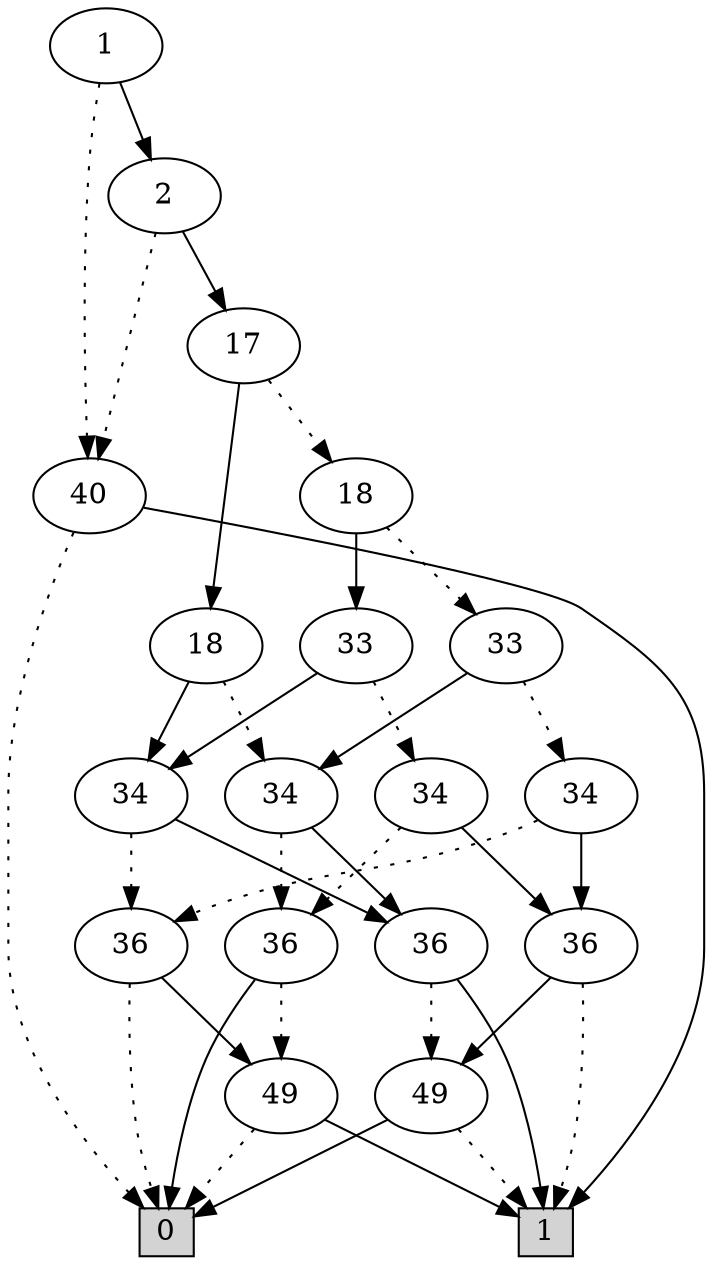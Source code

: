 digraph G {
0 [shape=box, label="0", style=filled, shape=box, height=0.3, width=0.3];
1 [shape=box, label="1", style=filled, shape=box, height=0.3, width=0.3];
41722 [label="1"];
41722 -> 82 [style=dotted];
41722 -> 41721 [style=filled];
82 [label="40"];
82 -> 0 [style=dotted];
82 -> 1 [style=filled];
41721 [label="2"];
41721 -> 82 [style=dotted];
41721 -> 32496 [style=filled];
32496 [label="17"];
32496 -> 32494 [style=dotted];
32496 -> 32495 [style=filled];
32494 [label="18"];
32494 -> 32493 [style=dotted];
32494 -> 32426 [style=filled];
32493 [label="33"];
32493 -> 32491 [style=dotted];
32493 -> 32492 [style=filled];
32491 [label="34"];
32491 -> 635 [style=dotted];
32491 -> 637 [style=filled];
635 [label="36"];
635 -> 0 [style=dotted];
635 -> 100 [style=filled];
100 [label="49"];
100 -> 0 [style=dotted];
100 -> 1 [style=filled];
637 [label="36"];
637 -> 1 [style=dotted];
637 -> 101 [style=filled];
101 [label="49"];
101 -> 1 [style=dotted];
101 -> 0 [style=filled];
32492 [label="34"];
32492 -> 643 [style=dotted];
32492 -> 649 [style=filled];
643 [label="36"];
643 -> 100 [style=dotted];
643 -> 0 [style=filled];
649 [label="36"];
649 -> 101 [style=dotted];
649 -> 1 [style=filled];
32426 [label="33"];
32426 -> 32424 [style=dotted];
32426 -> 32425 [style=filled];
32424 [label="34"];
32424 -> 643 [style=dotted];
32424 -> 637 [style=filled];
32425 [label="34"];
32425 -> 635 [style=dotted];
32425 -> 649 [style=filled];
32495 [label="18"];
32495 -> 32492 [style=dotted];
32495 -> 32425 [style=filled];
}
